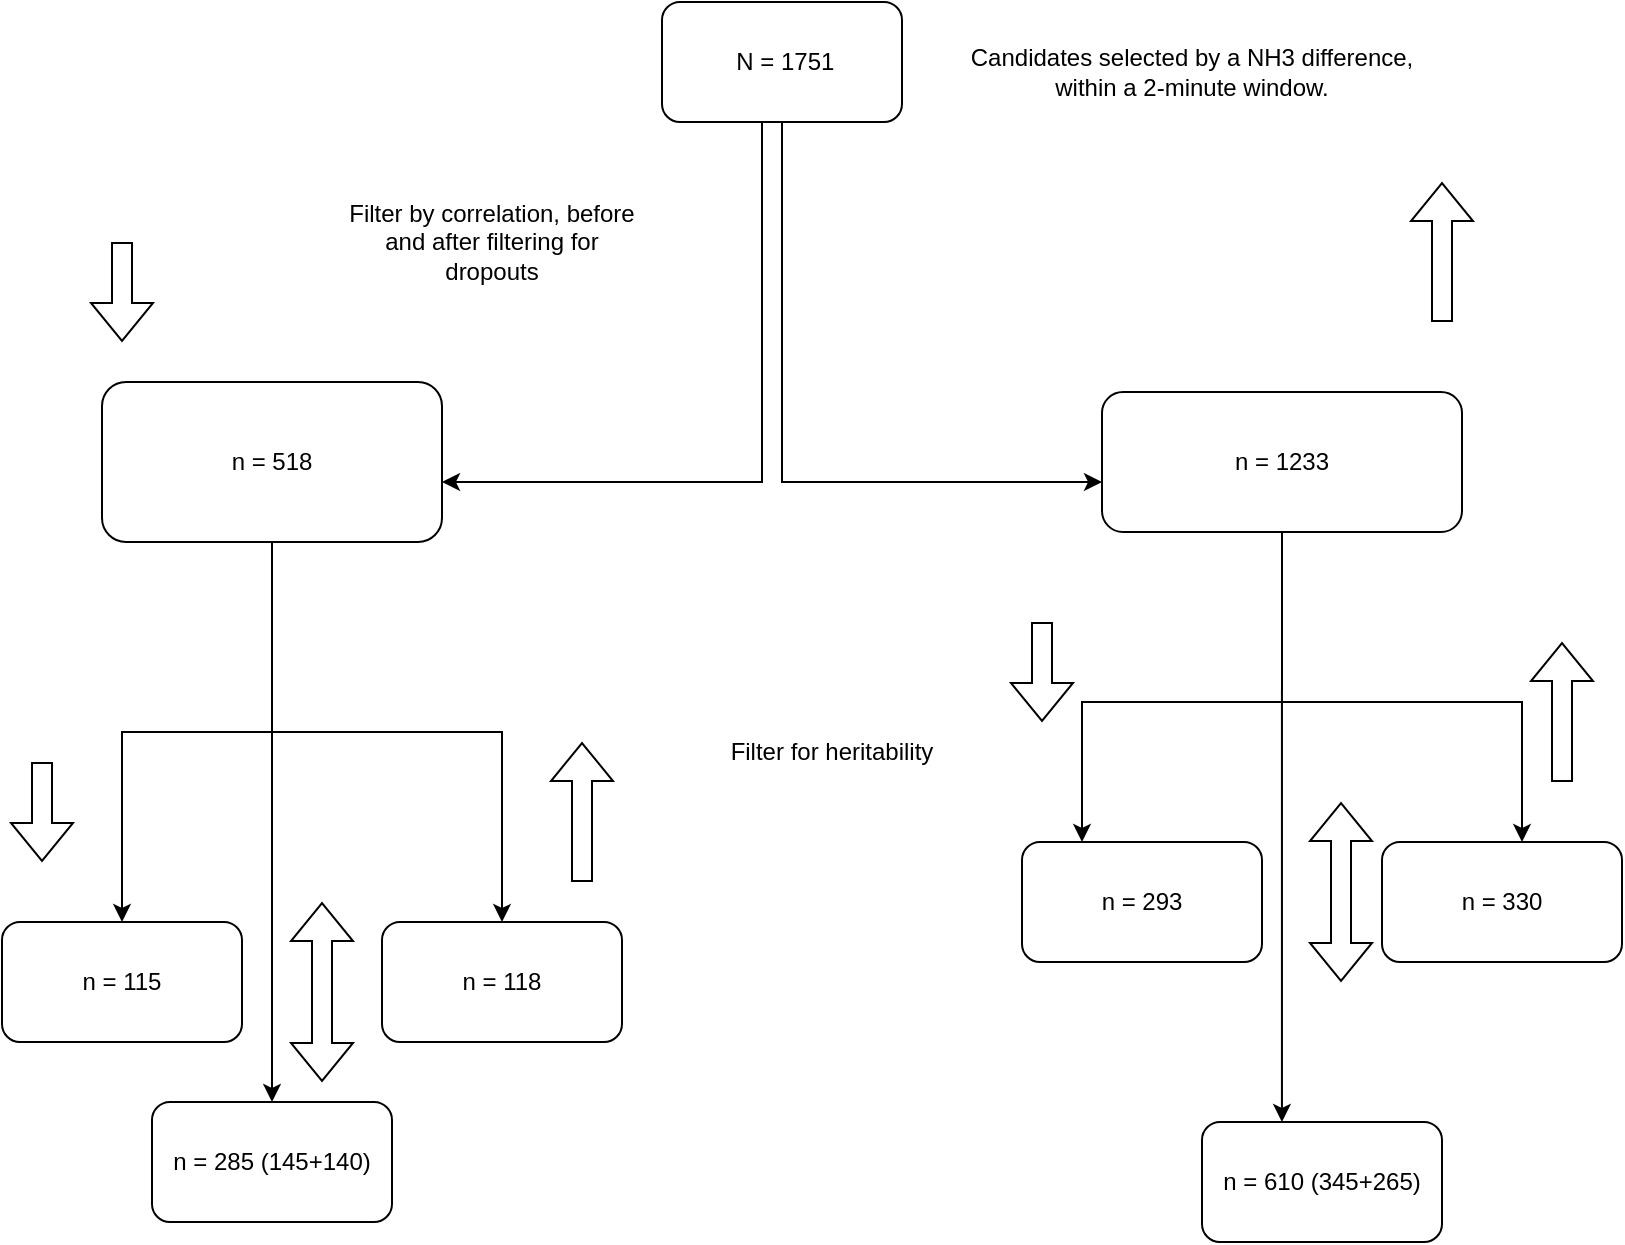 <mxfile version="21.7.1" type="gitlab">
  <diagram name="Page-1" id="zJhxCGBS8uIceYkO7BP5">
    <mxGraphModel dx="1434" dy="790" grid="1" gridSize="10" guides="1" tooltips="1" connect="1" arrows="1" fold="1" page="1" pageScale="1" pageWidth="850" pageHeight="1100" math="0" shadow="0">
      <root>
        <mxCell id="0" />
        <mxCell id="1" parent="0" />
        <mxCell id="oMTf7mPI0D8Veq3SWpqg-4" value="" style="edgeStyle=orthogonalEdgeStyle;rounded=0;orthogonalLoop=1;jettySize=auto;html=1;" edge="1" parent="1" source="oMTf7mPI0D8Veq3SWpqg-1" target="oMTf7mPI0D8Veq3SWpqg-3">
          <mxGeometry relative="1" as="geometry">
            <Array as="points">
              <mxPoint x="400" y="280" />
            </Array>
          </mxGeometry>
        </mxCell>
        <mxCell id="oMTf7mPI0D8Veq3SWpqg-10" value="" style="edgeStyle=orthogonalEdgeStyle;rounded=0;orthogonalLoop=1;jettySize=auto;html=1;" edge="1" parent="1" source="oMTf7mPI0D8Veq3SWpqg-1" target="oMTf7mPI0D8Veq3SWpqg-9">
          <mxGeometry relative="1" as="geometry">
            <Array as="points">
              <mxPoint x="410" y="280" />
            </Array>
          </mxGeometry>
        </mxCell>
        <mxCell id="oMTf7mPI0D8Veq3SWpqg-1" value="&amp;nbsp;N = 1751" style="rounded=1;whiteSpace=wrap;html=1;" vertex="1" parent="1">
          <mxGeometry x="350" y="40" width="120" height="60" as="geometry" />
        </mxCell>
        <mxCell id="oMTf7mPI0D8Veq3SWpqg-14" value="" style="edgeStyle=orthogonalEdgeStyle;rounded=0;orthogonalLoop=1;jettySize=auto;html=1;" edge="1" parent="1" source="oMTf7mPI0D8Veq3SWpqg-3" target="oMTf7mPI0D8Veq3SWpqg-13">
          <mxGeometry relative="1" as="geometry" />
        </mxCell>
        <mxCell id="oMTf7mPI0D8Veq3SWpqg-17" value="" style="edgeStyle=orthogonalEdgeStyle;rounded=0;orthogonalLoop=1;jettySize=auto;html=1;" edge="1" parent="1" source="oMTf7mPI0D8Veq3SWpqg-3" target="oMTf7mPI0D8Veq3SWpqg-16">
          <mxGeometry relative="1" as="geometry" />
        </mxCell>
        <mxCell id="oMTf7mPI0D8Veq3SWpqg-21" value="" style="edgeStyle=orthogonalEdgeStyle;rounded=0;orthogonalLoop=1;jettySize=auto;html=1;" edge="1" parent="1" source="oMTf7mPI0D8Veq3SWpqg-3" target="oMTf7mPI0D8Veq3SWpqg-20">
          <mxGeometry relative="1" as="geometry" />
        </mxCell>
        <mxCell id="oMTf7mPI0D8Veq3SWpqg-3" value="n = 518" style="whiteSpace=wrap;html=1;rounded=1;" vertex="1" parent="1">
          <mxGeometry x="70" y="230" width="170" height="80" as="geometry" />
        </mxCell>
        <mxCell id="oMTf7mPI0D8Veq3SWpqg-5" value="Filter by correlation, before and after filtering for dropouts" style="text;html=1;strokeColor=none;fillColor=none;align=center;verticalAlign=middle;whiteSpace=wrap;rounded=0;" vertex="1" parent="1">
          <mxGeometry x="190" y="130" width="150" height="60" as="geometry" />
        </mxCell>
        <mxCell id="oMTf7mPI0D8Veq3SWpqg-6" value="Candidates selected by a NH3 difference, within a 2-minute window." style="text;html=1;strokeColor=none;fillColor=none;align=center;verticalAlign=middle;whiteSpace=wrap;rounded=0;" vertex="1" parent="1">
          <mxGeometry x="500" y="40" width="230" height="70" as="geometry" />
        </mxCell>
        <mxCell id="oMTf7mPI0D8Veq3SWpqg-9" value="n = 1233" style="whiteSpace=wrap;html=1;rounded=1;" vertex="1" parent="1">
          <mxGeometry x="570" y="235" width="180" height="70" as="geometry" />
        </mxCell>
        <mxCell id="oMTf7mPI0D8Veq3SWpqg-11" value="" style="shape=flexArrow;endArrow=classic;html=1;rounded=0;" edge="1" parent="1">
          <mxGeometry width="50" height="50" relative="1" as="geometry">
            <mxPoint x="40" y="420" as="sourcePoint" />
            <mxPoint x="40" y="470" as="targetPoint" />
          </mxGeometry>
        </mxCell>
        <mxCell id="oMTf7mPI0D8Veq3SWpqg-12" value="" style="shape=flexArrow;endArrow=classic;html=1;rounded=0;" edge="1" parent="1">
          <mxGeometry width="50" height="50" relative="1" as="geometry">
            <mxPoint x="740" y="200" as="sourcePoint" />
            <mxPoint x="740" y="130" as="targetPoint" />
          </mxGeometry>
        </mxCell>
        <mxCell id="oMTf7mPI0D8Veq3SWpqg-13" value="n = 118" style="whiteSpace=wrap;html=1;rounded=1;" vertex="1" parent="1">
          <mxGeometry x="210" y="500" width="120" height="60" as="geometry" />
        </mxCell>
        <mxCell id="oMTf7mPI0D8Veq3SWpqg-15" value="Filter for heritability" style="text;html=1;strokeColor=none;fillColor=none;align=center;verticalAlign=middle;whiteSpace=wrap;rounded=0;" vertex="1" parent="1">
          <mxGeometry x="350" y="370" width="170" height="90" as="geometry" />
        </mxCell>
        <mxCell id="oMTf7mPI0D8Veq3SWpqg-16" value="n = 115" style="whiteSpace=wrap;html=1;rounded=1;" vertex="1" parent="1">
          <mxGeometry x="20" y="500" width="120" height="60" as="geometry" />
        </mxCell>
        <mxCell id="oMTf7mPI0D8Veq3SWpqg-18" value="" style="shape=flexArrow;endArrow=classic;html=1;rounded=0;" edge="1" parent="1">
          <mxGeometry width="50" height="50" relative="1" as="geometry">
            <mxPoint x="310" y="480" as="sourcePoint" />
            <mxPoint x="310" y="410" as="targetPoint" />
          </mxGeometry>
        </mxCell>
        <mxCell id="oMTf7mPI0D8Veq3SWpqg-19" value="" style="shape=flexArrow;endArrow=classic;html=1;rounded=0;" edge="1" parent="1">
          <mxGeometry width="50" height="50" relative="1" as="geometry">
            <mxPoint x="80" y="160" as="sourcePoint" />
            <mxPoint x="80" y="210" as="targetPoint" />
          </mxGeometry>
        </mxCell>
        <mxCell id="oMTf7mPI0D8Veq3SWpqg-20" value="n = 285 (145+140)" style="whiteSpace=wrap;html=1;rounded=1;" vertex="1" parent="1">
          <mxGeometry x="95" y="590" width="120" height="60" as="geometry" />
        </mxCell>
        <mxCell id="oMTf7mPI0D8Veq3SWpqg-22" value="" style="shape=flexArrow;endArrow=classic;startArrow=classic;html=1;rounded=0;" edge="1" parent="1">
          <mxGeometry width="100" height="100" relative="1" as="geometry">
            <mxPoint x="180" y="580" as="sourcePoint" />
            <mxPoint x="180" y="490" as="targetPoint" />
          </mxGeometry>
        </mxCell>
        <mxCell id="oMTf7mPI0D8Veq3SWpqg-29" value="" style="shape=flexArrow;endArrow=classic;html=1;rounded=0;" edge="1" parent="1">
          <mxGeometry width="50" height="50" relative="1" as="geometry">
            <mxPoint x="540" y="350" as="sourcePoint" />
            <mxPoint x="540" y="400" as="targetPoint" />
          </mxGeometry>
        </mxCell>
        <mxCell id="oMTf7mPI0D8Veq3SWpqg-30" value="n = 330" style="whiteSpace=wrap;html=1;rounded=1;" vertex="1" parent="1">
          <mxGeometry x="710" y="460" width="120" height="60" as="geometry" />
        </mxCell>
        <mxCell id="oMTf7mPI0D8Veq3SWpqg-31" value="n = 293" style="whiteSpace=wrap;html=1;rounded=1;" vertex="1" parent="1">
          <mxGeometry x="530" y="460" width="120" height="60" as="geometry" />
        </mxCell>
        <mxCell id="oMTf7mPI0D8Veq3SWpqg-32" value="" style="shape=flexArrow;endArrow=classic;html=1;rounded=0;" edge="1" parent="1">
          <mxGeometry width="50" height="50" relative="1" as="geometry">
            <mxPoint x="800" y="430" as="sourcePoint" />
            <mxPoint x="800" y="360" as="targetPoint" />
          </mxGeometry>
        </mxCell>
        <mxCell id="oMTf7mPI0D8Veq3SWpqg-33" value="n = 610 (345+265)" style="whiteSpace=wrap;html=1;rounded=1;" vertex="1" parent="1">
          <mxGeometry x="620" y="600" width="120" height="60" as="geometry" />
        </mxCell>
        <mxCell id="oMTf7mPI0D8Veq3SWpqg-34" value="" style="shape=flexArrow;endArrow=classic;startArrow=classic;html=1;rounded=0;" edge="1" parent="1">
          <mxGeometry width="100" height="100" relative="1" as="geometry">
            <mxPoint x="689.5" y="530" as="sourcePoint" />
            <mxPoint x="689.5" y="440" as="targetPoint" />
          </mxGeometry>
        </mxCell>
        <mxCell id="oMTf7mPI0D8Veq3SWpqg-35" value="" style="endArrow=classic;html=1;rounded=0;entryX=0.333;entryY=0;entryDx=0;entryDy=0;entryPerimeter=0;exitX=0.5;exitY=1;exitDx=0;exitDy=0;" edge="1" parent="1" source="oMTf7mPI0D8Veq3SWpqg-9" target="oMTf7mPI0D8Veq3SWpqg-33">
          <mxGeometry width="50" height="50" relative="1" as="geometry">
            <mxPoint x="630" y="355" as="sourcePoint" />
            <mxPoint x="680" y="305" as="targetPoint" />
          </mxGeometry>
        </mxCell>
        <mxCell id="oMTf7mPI0D8Veq3SWpqg-36" value="" style="endArrow=classic;html=1;rounded=0;entryX=0.333;entryY=0;entryDx=0;entryDy=0;entryPerimeter=0;" edge="1" parent="1">
          <mxGeometry width="50" height="50" relative="1" as="geometry">
            <mxPoint x="660" y="390" as="sourcePoint" />
            <mxPoint x="560" y="460" as="targetPoint" />
            <Array as="points">
              <mxPoint x="560" y="390" />
            </Array>
          </mxGeometry>
        </mxCell>
        <mxCell id="oMTf7mPI0D8Veq3SWpqg-37" value="" style="endArrow=classic;html=1;rounded=0;" edge="1" parent="1">
          <mxGeometry width="50" height="50" relative="1" as="geometry">
            <mxPoint x="660" y="390" as="sourcePoint" />
            <mxPoint x="780" y="460" as="targetPoint" />
            <Array as="points">
              <mxPoint x="780" y="390" />
            </Array>
          </mxGeometry>
        </mxCell>
      </root>
    </mxGraphModel>
  </diagram>
</mxfile>
